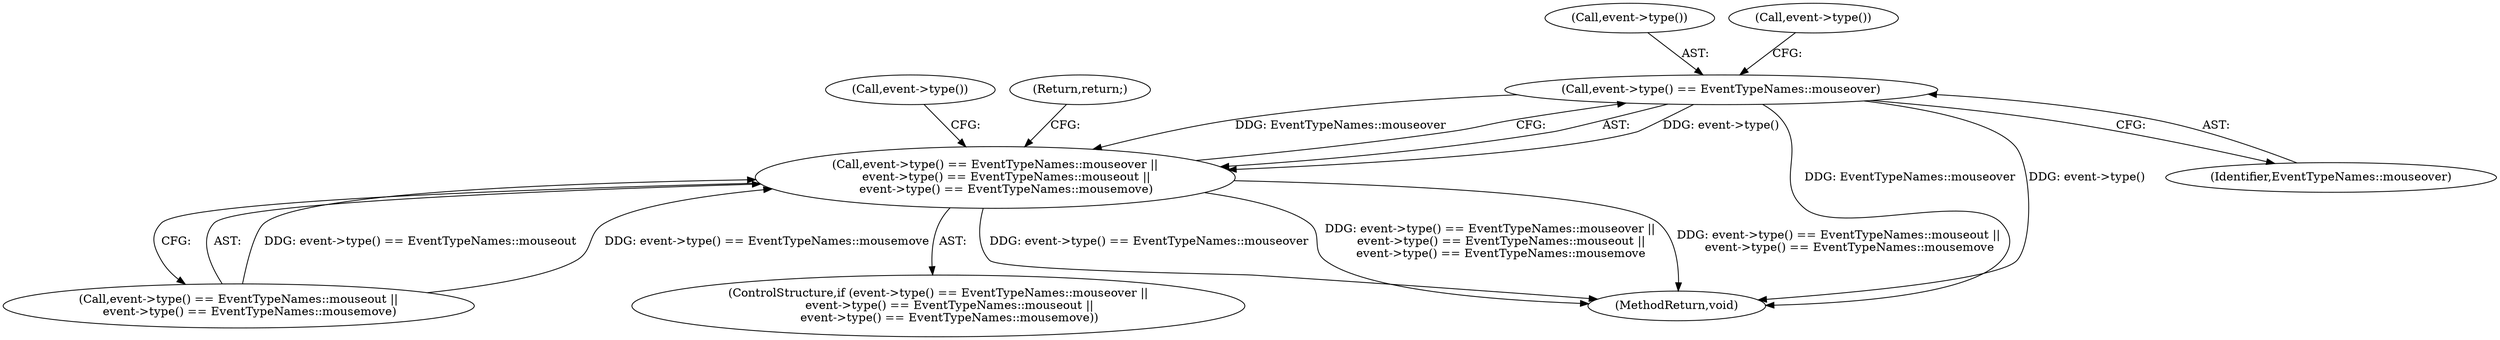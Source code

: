 digraph "1_Chrome_74fce5949bdf05a92c2bc0bd98e6e3e977c55376_0@del" {
"1000123" [label="(Call,event->type() == EventTypeNames::mouseover)"];
"1000122" [label="(Call,event->type() == EventTypeNames::mouseover ||\n      event->type() == EventTypeNames::mouseout ||\n      event->type() == EventTypeNames::mousemove)"];
"1000121" [label="(ControlStructure,if (event->type() == EventTypeNames::mouseover ||\n      event->type() == EventTypeNames::mouseout ||\n      event->type() == EventTypeNames::mousemove))"];
"1000136" [label="(Call,event->type())"];
"1000156" [label="(MethodReturn,void)"];
"1000123" [label="(Call,event->type() == EventTypeNames::mouseover)"];
"1000126" [label="(Call,event->type() == EventTypeNames::mouseout ||\n      event->type() == EventTypeNames::mousemove)"];
"1000124" [label="(Call,event->type())"];
"1000128" [label="(Call,event->type())"];
"1000133" [label="(Return,return;)"];
"1000125" [label="(Identifier,EventTypeNames::mouseover)"];
"1000122" [label="(Call,event->type() == EventTypeNames::mouseover ||\n      event->type() == EventTypeNames::mouseout ||\n      event->type() == EventTypeNames::mousemove)"];
"1000123" -> "1000122"  [label="AST: "];
"1000123" -> "1000125"  [label="CFG: "];
"1000124" -> "1000123"  [label="AST: "];
"1000125" -> "1000123"  [label="AST: "];
"1000128" -> "1000123"  [label="CFG: "];
"1000122" -> "1000123"  [label="CFG: "];
"1000123" -> "1000156"  [label="DDG: EventTypeNames::mouseover"];
"1000123" -> "1000156"  [label="DDG: event->type()"];
"1000123" -> "1000122"  [label="DDG: event->type()"];
"1000123" -> "1000122"  [label="DDG: EventTypeNames::mouseover"];
"1000122" -> "1000121"  [label="AST: "];
"1000122" -> "1000126"  [label="CFG: "];
"1000126" -> "1000122"  [label="AST: "];
"1000133" -> "1000122"  [label="CFG: "];
"1000136" -> "1000122"  [label="CFG: "];
"1000122" -> "1000156"  [label="DDG: event->type() == EventTypeNames::mouseout ||\n      event->type() == EventTypeNames::mousemove"];
"1000122" -> "1000156"  [label="DDG: event->type() == EventTypeNames::mouseover"];
"1000122" -> "1000156"  [label="DDG: event->type() == EventTypeNames::mouseover ||\n      event->type() == EventTypeNames::mouseout ||\n      event->type() == EventTypeNames::mousemove"];
"1000126" -> "1000122"  [label="DDG: event->type() == EventTypeNames::mouseout"];
"1000126" -> "1000122"  [label="DDG: event->type() == EventTypeNames::mousemove"];
}
